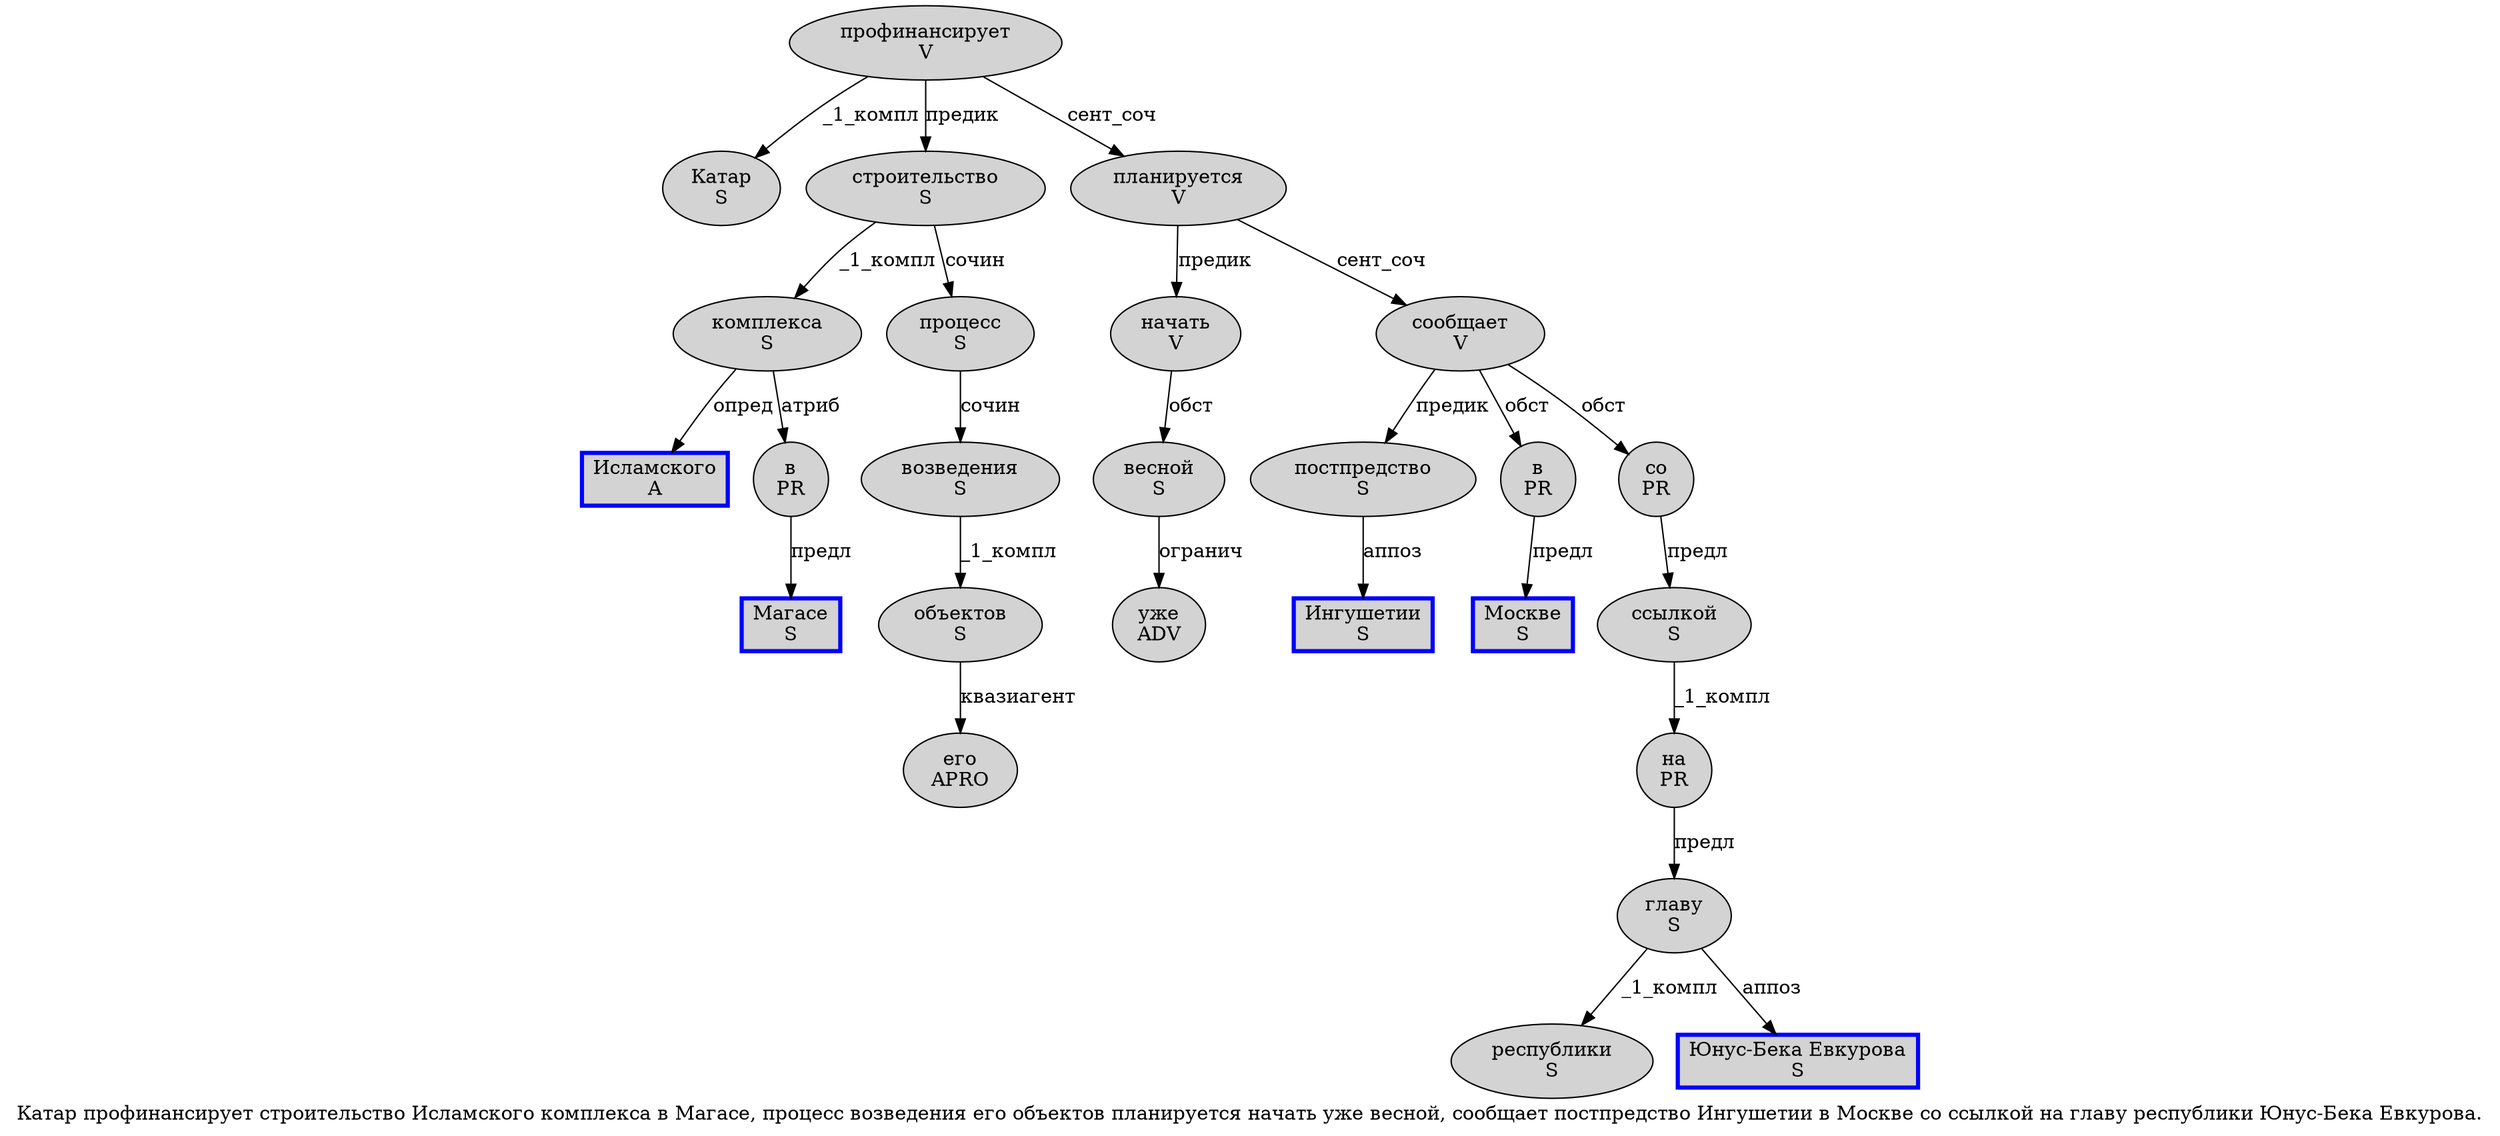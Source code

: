 digraph SENTENCE_1199 {
	graph [label="Катар профинансирует строительство Исламского комплекса в Магасе, процесс возведения его объектов планируется начать уже весной, сообщает постпредство Ингушетии в Москве со ссылкой на главу республики Юнус-Бека Евкурова."]
	node [style=filled]
		0 [label="Катар
S" color="" fillcolor=lightgray penwidth=1 shape=ellipse]
		1 [label="профинансирует
V" color="" fillcolor=lightgray penwidth=1 shape=ellipse]
		2 [label="строительство
S" color="" fillcolor=lightgray penwidth=1 shape=ellipse]
		3 [label="Исламского
A" color=blue fillcolor=lightgray penwidth=3 shape=box]
		4 [label="комплекса
S" color="" fillcolor=lightgray penwidth=1 shape=ellipse]
		5 [label="в
PR" color="" fillcolor=lightgray penwidth=1 shape=ellipse]
		6 [label="Магасе
S" color=blue fillcolor=lightgray penwidth=3 shape=box]
		8 [label="процесс
S" color="" fillcolor=lightgray penwidth=1 shape=ellipse]
		9 [label="возведения
S" color="" fillcolor=lightgray penwidth=1 shape=ellipse]
		10 [label="его
APRO" color="" fillcolor=lightgray penwidth=1 shape=ellipse]
		11 [label="объектов
S" color="" fillcolor=lightgray penwidth=1 shape=ellipse]
		12 [label="планируется
V" color="" fillcolor=lightgray penwidth=1 shape=ellipse]
		13 [label="начать
V" color="" fillcolor=lightgray penwidth=1 shape=ellipse]
		14 [label="уже
ADV" color="" fillcolor=lightgray penwidth=1 shape=ellipse]
		15 [label="весной
S" color="" fillcolor=lightgray penwidth=1 shape=ellipse]
		17 [label="сообщает
V" color="" fillcolor=lightgray penwidth=1 shape=ellipse]
		18 [label="постпредство
S" color="" fillcolor=lightgray penwidth=1 shape=ellipse]
		19 [label="Ингушетии
S" color=blue fillcolor=lightgray penwidth=3 shape=box]
		20 [label="в
PR" color="" fillcolor=lightgray penwidth=1 shape=ellipse]
		21 [label="Москве
S" color=blue fillcolor=lightgray penwidth=3 shape=box]
		22 [label="со
PR" color="" fillcolor=lightgray penwidth=1 shape=ellipse]
		23 [label="ссылкой
S" color="" fillcolor=lightgray penwidth=1 shape=ellipse]
		24 [label="на
PR" color="" fillcolor=lightgray penwidth=1 shape=ellipse]
		25 [label="главу
S" color="" fillcolor=lightgray penwidth=1 shape=ellipse]
		26 [label="республики
S" color="" fillcolor=lightgray penwidth=1 shape=ellipse]
		27 [label="Юнус-Бека Евкурова
S" color=blue fillcolor=lightgray penwidth=3 shape=box]
			11 -> 10 [label="квазиагент"]
			12 -> 13 [label="предик"]
			12 -> 17 [label="сент_соч"]
			9 -> 11 [label="_1_компл"]
			17 -> 18 [label="предик"]
			17 -> 20 [label="обст"]
			17 -> 22 [label="обст"]
			5 -> 6 [label="предл"]
			4 -> 3 [label="опред"]
			4 -> 5 [label="атриб"]
			22 -> 23 [label="предл"]
			15 -> 14 [label="огранич"]
			13 -> 15 [label="обст"]
			20 -> 21 [label="предл"]
			23 -> 24 [label="_1_компл"]
			8 -> 9 [label="сочин"]
			18 -> 19 [label="аппоз"]
			24 -> 25 [label="предл"]
			2 -> 4 [label="_1_компл"]
			2 -> 8 [label="сочин"]
			1 -> 0 [label="_1_компл"]
			1 -> 2 [label="предик"]
			1 -> 12 [label="сент_соч"]
			25 -> 26 [label="_1_компл"]
			25 -> 27 [label="аппоз"]
}
